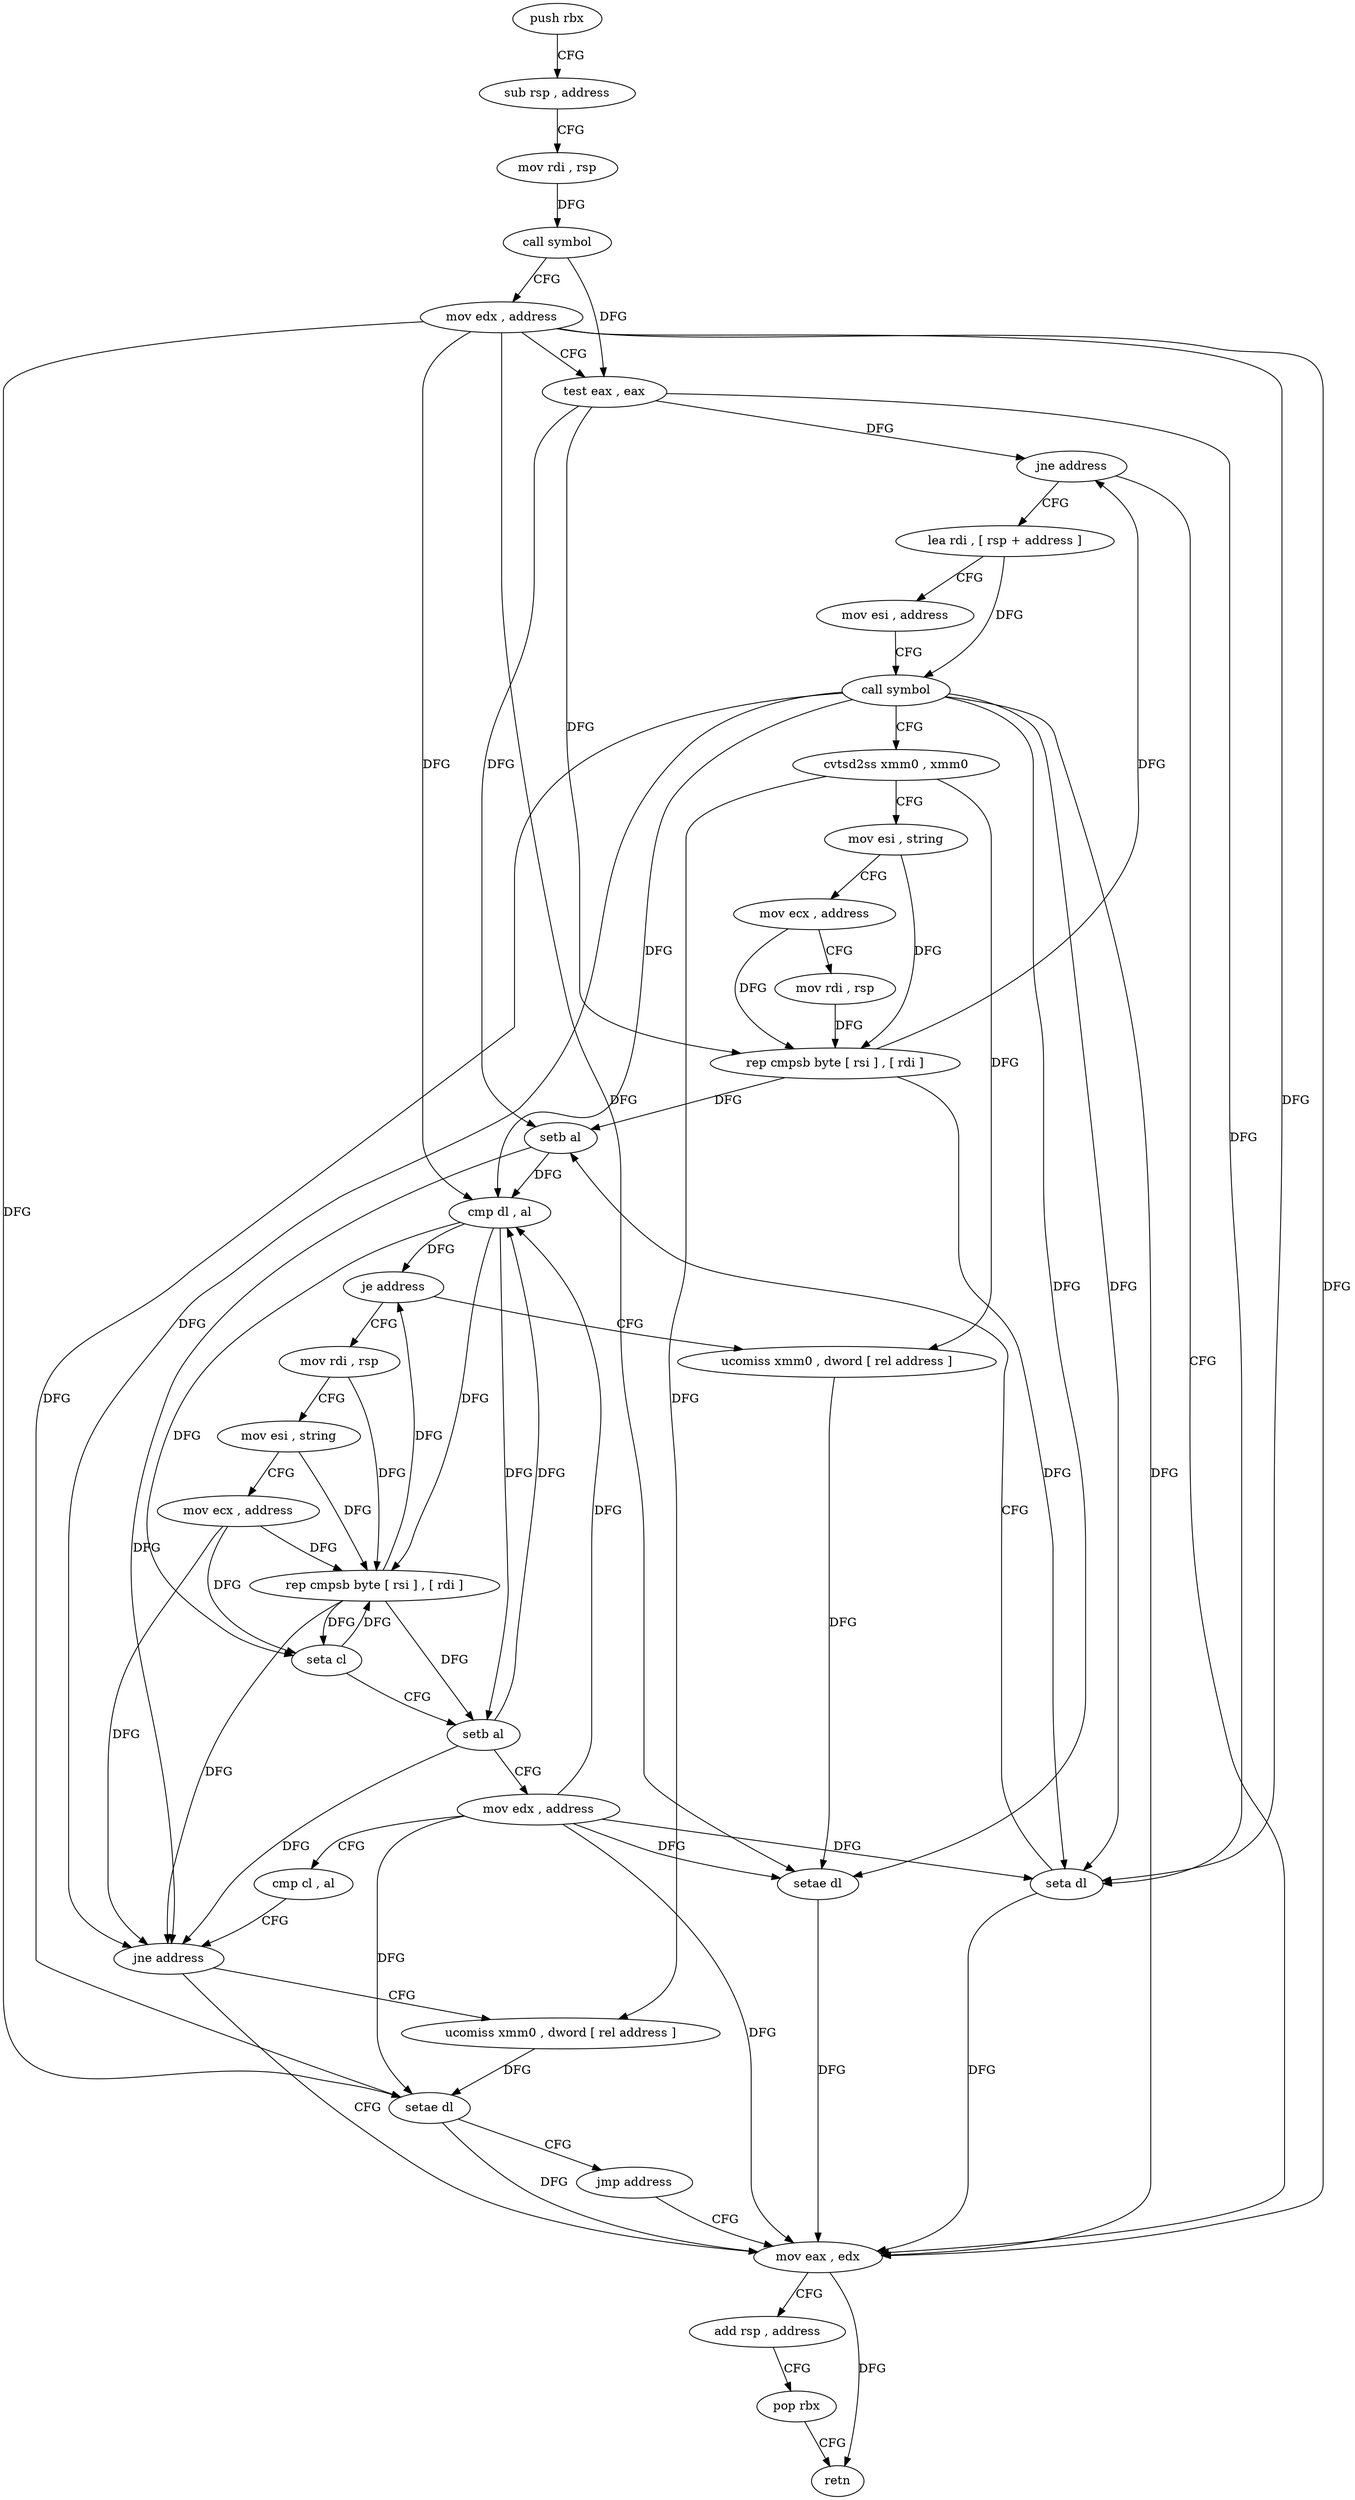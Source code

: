 digraph "func" {
"4229539" [label = "push rbx" ]
"4229540" [label = "sub rsp , address" ]
"4229547" [label = "mov rdi , rsp" ]
"4229550" [label = "call symbol" ]
"4229555" [label = "mov edx , address" ]
"4229560" [label = "test eax , eax" ]
"4229562" [label = "jne address" ]
"4229663" [label = "mov eax , edx" ]
"4229564" [label = "lea rdi , [ rsp + address ]" ]
"4229665" [label = "add rsp , address" ]
"4229672" [label = "pop rbx" ]
"4229673" [label = "retn" ]
"4229572" [label = "mov esi , address" ]
"4229577" [label = "call symbol" ]
"4229582" [label = "cvtsd2ss xmm0 , xmm0" ]
"4229586" [label = "mov esi , string" ]
"4229591" [label = "mov ecx , address" ]
"4229596" [label = "mov rdi , rsp" ]
"4229599" [label = "rep cmpsb byte [ rsi ] , [ rdi ]" ]
"4229601" [label = "seta dl" ]
"4229604" [label = "setb al" ]
"4229607" [label = "cmp dl , al" ]
"4229609" [label = "je address" ]
"4229653" [label = "ucomiss xmm0 , dword [ rel address ]" ]
"4229611" [label = "mov rdi , rsp" ]
"4229660" [label = "setae dl" ]
"4229614" [label = "mov esi , string" ]
"4229619" [label = "mov ecx , address" ]
"4229624" [label = "rep cmpsb byte [ rsi ] , [ rdi ]" ]
"4229626" [label = "seta cl" ]
"4229629" [label = "setb al" ]
"4229632" [label = "mov edx , address" ]
"4229637" [label = "cmp cl , al" ]
"4229639" [label = "jne address" ]
"4229641" [label = "ucomiss xmm0 , dword [ rel address ]" ]
"4229648" [label = "setae dl" ]
"4229651" [label = "jmp address" ]
"4229539" -> "4229540" [ label = "CFG" ]
"4229540" -> "4229547" [ label = "CFG" ]
"4229547" -> "4229550" [ label = "DFG" ]
"4229550" -> "4229555" [ label = "CFG" ]
"4229550" -> "4229560" [ label = "DFG" ]
"4229555" -> "4229560" [ label = "CFG" ]
"4229555" -> "4229663" [ label = "DFG" ]
"4229555" -> "4229601" [ label = "DFG" ]
"4229555" -> "4229607" [ label = "DFG" ]
"4229555" -> "4229660" [ label = "DFG" ]
"4229555" -> "4229648" [ label = "DFG" ]
"4229560" -> "4229562" [ label = "DFG" ]
"4229560" -> "4229601" [ label = "DFG" ]
"4229560" -> "4229604" [ label = "DFG" ]
"4229560" -> "4229599" [ label = "DFG" ]
"4229562" -> "4229663" [ label = "CFG" ]
"4229562" -> "4229564" [ label = "CFG" ]
"4229663" -> "4229665" [ label = "CFG" ]
"4229663" -> "4229673" [ label = "DFG" ]
"4229564" -> "4229572" [ label = "CFG" ]
"4229564" -> "4229577" [ label = "DFG" ]
"4229665" -> "4229672" [ label = "CFG" ]
"4229672" -> "4229673" [ label = "CFG" ]
"4229572" -> "4229577" [ label = "CFG" ]
"4229577" -> "4229582" [ label = "CFG" ]
"4229577" -> "4229663" [ label = "DFG" ]
"4229577" -> "4229607" [ label = "DFG" ]
"4229577" -> "4229639" [ label = "DFG" ]
"4229577" -> "4229601" [ label = "DFG" ]
"4229577" -> "4229660" [ label = "DFG" ]
"4229577" -> "4229648" [ label = "DFG" ]
"4229582" -> "4229586" [ label = "CFG" ]
"4229582" -> "4229653" [ label = "DFG" ]
"4229582" -> "4229641" [ label = "DFG" ]
"4229586" -> "4229591" [ label = "CFG" ]
"4229586" -> "4229599" [ label = "DFG" ]
"4229591" -> "4229596" [ label = "CFG" ]
"4229591" -> "4229599" [ label = "DFG" ]
"4229596" -> "4229599" [ label = "DFG" ]
"4229599" -> "4229601" [ label = "DFG" ]
"4229599" -> "4229562" [ label = "DFG" ]
"4229599" -> "4229604" [ label = "DFG" ]
"4229601" -> "4229604" [ label = "CFG" ]
"4229601" -> "4229663" [ label = "DFG" ]
"4229604" -> "4229607" [ label = "DFG" ]
"4229604" -> "4229639" [ label = "DFG" ]
"4229607" -> "4229609" [ label = "DFG" ]
"4229607" -> "4229626" [ label = "DFG" ]
"4229607" -> "4229629" [ label = "DFG" ]
"4229607" -> "4229624" [ label = "DFG" ]
"4229609" -> "4229653" [ label = "CFG" ]
"4229609" -> "4229611" [ label = "CFG" ]
"4229653" -> "4229660" [ label = "DFG" ]
"4229611" -> "4229614" [ label = "CFG" ]
"4229611" -> "4229624" [ label = "DFG" ]
"4229660" -> "4229663" [ label = "DFG" ]
"4229614" -> "4229619" [ label = "CFG" ]
"4229614" -> "4229624" [ label = "DFG" ]
"4229619" -> "4229624" [ label = "DFG" ]
"4229619" -> "4229626" [ label = "DFG" ]
"4229619" -> "4229639" [ label = "DFG" ]
"4229624" -> "4229626" [ label = "DFG" ]
"4229624" -> "4229609" [ label = "DFG" ]
"4229624" -> "4229629" [ label = "DFG" ]
"4229624" -> "4229639" [ label = "DFG" ]
"4229626" -> "4229629" [ label = "CFG" ]
"4229626" -> "4229624" [ label = "DFG" ]
"4229629" -> "4229632" [ label = "CFG" ]
"4229629" -> "4229607" [ label = "DFG" ]
"4229629" -> "4229639" [ label = "DFG" ]
"4229632" -> "4229637" [ label = "CFG" ]
"4229632" -> "4229663" [ label = "DFG" ]
"4229632" -> "4229601" [ label = "DFG" ]
"4229632" -> "4229607" [ label = "DFG" ]
"4229632" -> "4229660" [ label = "DFG" ]
"4229632" -> "4229648" [ label = "DFG" ]
"4229637" -> "4229639" [ label = "CFG" ]
"4229639" -> "4229663" [ label = "CFG" ]
"4229639" -> "4229641" [ label = "CFG" ]
"4229641" -> "4229648" [ label = "DFG" ]
"4229648" -> "4229651" [ label = "CFG" ]
"4229648" -> "4229663" [ label = "DFG" ]
"4229651" -> "4229663" [ label = "CFG" ]
}

